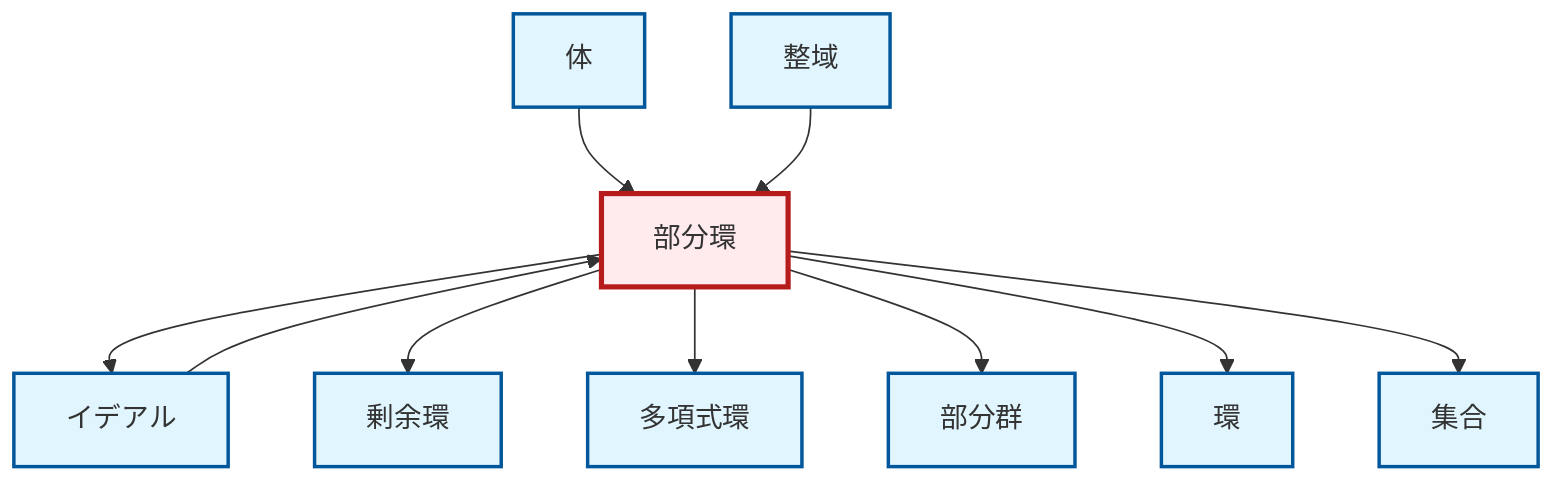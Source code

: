 graph TD
    classDef definition fill:#e1f5fe,stroke:#01579b,stroke-width:2px
    classDef theorem fill:#f3e5f5,stroke:#4a148c,stroke-width:2px
    classDef axiom fill:#fff3e0,stroke:#e65100,stroke-width:2px
    classDef example fill:#e8f5e9,stroke:#1b5e20,stroke-width:2px
    classDef current fill:#ffebee,stroke:#b71c1c,stroke-width:3px
    def-ring["環"]:::definition
    def-quotient-ring["剰余環"]:::definition
    def-set["集合"]:::definition
    def-polynomial-ring["多項式環"]:::definition
    def-integral-domain["整域"]:::definition
    def-subgroup["部分群"]:::definition
    def-field["体"]:::definition
    def-ideal["イデアル"]:::definition
    def-subring["部分環"]:::definition
    def-subring --> def-ideal
    def-field --> def-subring
    def-ideal --> def-subring
    def-subring --> def-quotient-ring
    def-subring --> def-polynomial-ring
    def-subring --> def-subgroup
    def-subring --> def-ring
    def-integral-domain --> def-subring
    def-subring --> def-set
    class def-subring current